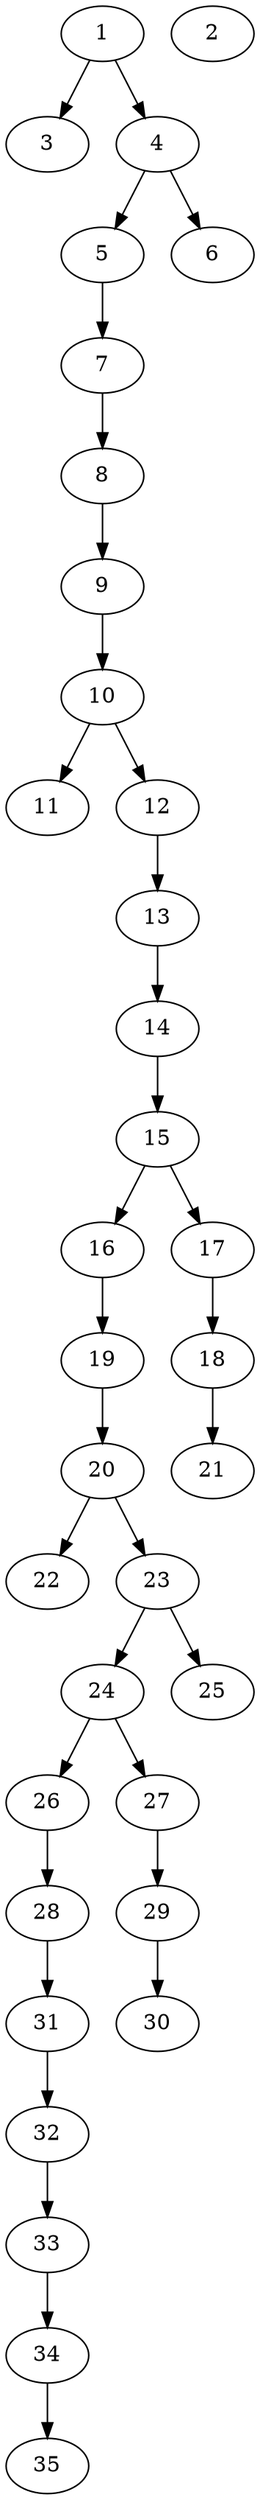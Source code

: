 // DAG automatically generated by daggen at Thu Oct  3 14:05:36 2019
// ./daggen --dot -n 35 --ccr 0.4 --fat 0.3 --regular 0.5 --density 0.5 --mindata 5242880 --maxdata 52428800 
digraph G {
  1 [size="42926080", alpha="0.11", expect_size="17170432"] 
  1 -> 3 [size ="17170432"]
  1 -> 4 [size ="17170432"]
  2 [size="88691200", alpha="0.15", expect_size="35476480"] 
  3 [size="100858880", alpha="0.11", expect_size="40343552"] 
  4 [size="87326720", alpha="0.20", expect_size="34930688"] 
  4 -> 5 [size ="34930688"]
  4 -> 6 [size ="34930688"]
  5 [size="109263360", alpha="0.03", expect_size="43705344"] 
  5 -> 7 [size ="43705344"]
  6 [size="99809280", alpha="0.05", expect_size="39923712"] 
  7 [size="17126400", alpha="0.00", expect_size="6850560"] 
  7 -> 8 [size ="6850560"]
  8 [size="125381120", alpha="0.18", expect_size="50152448"] 
  8 -> 9 [size ="50152448"]
  9 [size="119887360", alpha="0.14", expect_size="47954944"] 
  9 -> 10 [size ="47954944"]
  10 [size="50995200", alpha="0.18", expect_size="20398080"] 
  10 -> 11 [size ="20398080"]
  10 -> 12 [size ="20398080"]
  11 [size="38336000", alpha="0.12", expect_size="15334400"] 
  12 [size="101048320", alpha="0.11", expect_size="40419328"] 
  12 -> 13 [size ="40419328"]
  13 [size="70471680", alpha="0.10", expect_size="28188672"] 
  13 -> 14 [size ="28188672"]
  14 [size="17884160", alpha="0.06", expect_size="7153664"] 
  14 -> 15 [size ="7153664"]
  15 [size="15905280", alpha="0.10", expect_size="6362112"] 
  15 -> 16 [size ="6362112"]
  15 -> 17 [size ="6362112"]
  16 [size="34913280", alpha="0.04", expect_size="13965312"] 
  16 -> 19 [size ="13965312"]
  17 [size="65377280", alpha="0.15", expect_size="26150912"] 
  17 -> 18 [size ="26150912"]
  18 [size="67133440", alpha="0.19", expect_size="26853376"] 
  18 -> 21 [size ="26853376"]
  19 [size="55395840", alpha="0.14", expect_size="22158336"] 
  19 -> 20 [size ="22158336"]
  20 [size="19845120", alpha="0.16", expect_size="7938048"] 
  20 -> 22 [size ="7938048"]
  20 -> 23 [size ="7938048"]
  21 [size="123852800", alpha="0.02", expect_size="49541120"] 
  22 [size="73740800", alpha="0.01", expect_size="29496320"] 
  23 [size="20561920", alpha="0.15", expect_size="8224768"] 
  23 -> 24 [size ="8224768"]
  23 -> 25 [size ="8224768"]
  24 [size="78254080", alpha="0.02", expect_size="31301632"] 
  24 -> 26 [size ="31301632"]
  24 -> 27 [size ="31301632"]
  25 [size="113093120", alpha="0.05", expect_size="45237248"] 
  26 [size="56176640", alpha="0.03", expect_size="22470656"] 
  26 -> 28 [size ="22470656"]
  27 [size="81333760", alpha="0.01", expect_size="32533504"] 
  27 -> 29 [size ="32533504"]
  28 [size="49630720", alpha="0.19", expect_size="19852288"] 
  28 -> 31 [size ="19852288"]
  29 [size="45312000", alpha="0.14", expect_size="18124800"] 
  29 -> 30 [size ="18124800"]
  30 [size="129720320", alpha="0.16", expect_size="51888128"] 
  31 [size="104143360", alpha="0.02", expect_size="41657344"] 
  31 -> 32 [size ="41657344"]
  32 [size="116362240", alpha="0.03", expect_size="46544896"] 
  32 -> 33 [size ="46544896"]
  33 [size="124001280", alpha="0.14", expect_size="49600512"] 
  33 -> 34 [size ="49600512"]
  34 [size="96844800", alpha="0.06", expect_size="38737920"] 
  34 -> 35 [size ="38737920"]
  35 [size="109120000", alpha="0.18", expect_size="43648000"] 
}
